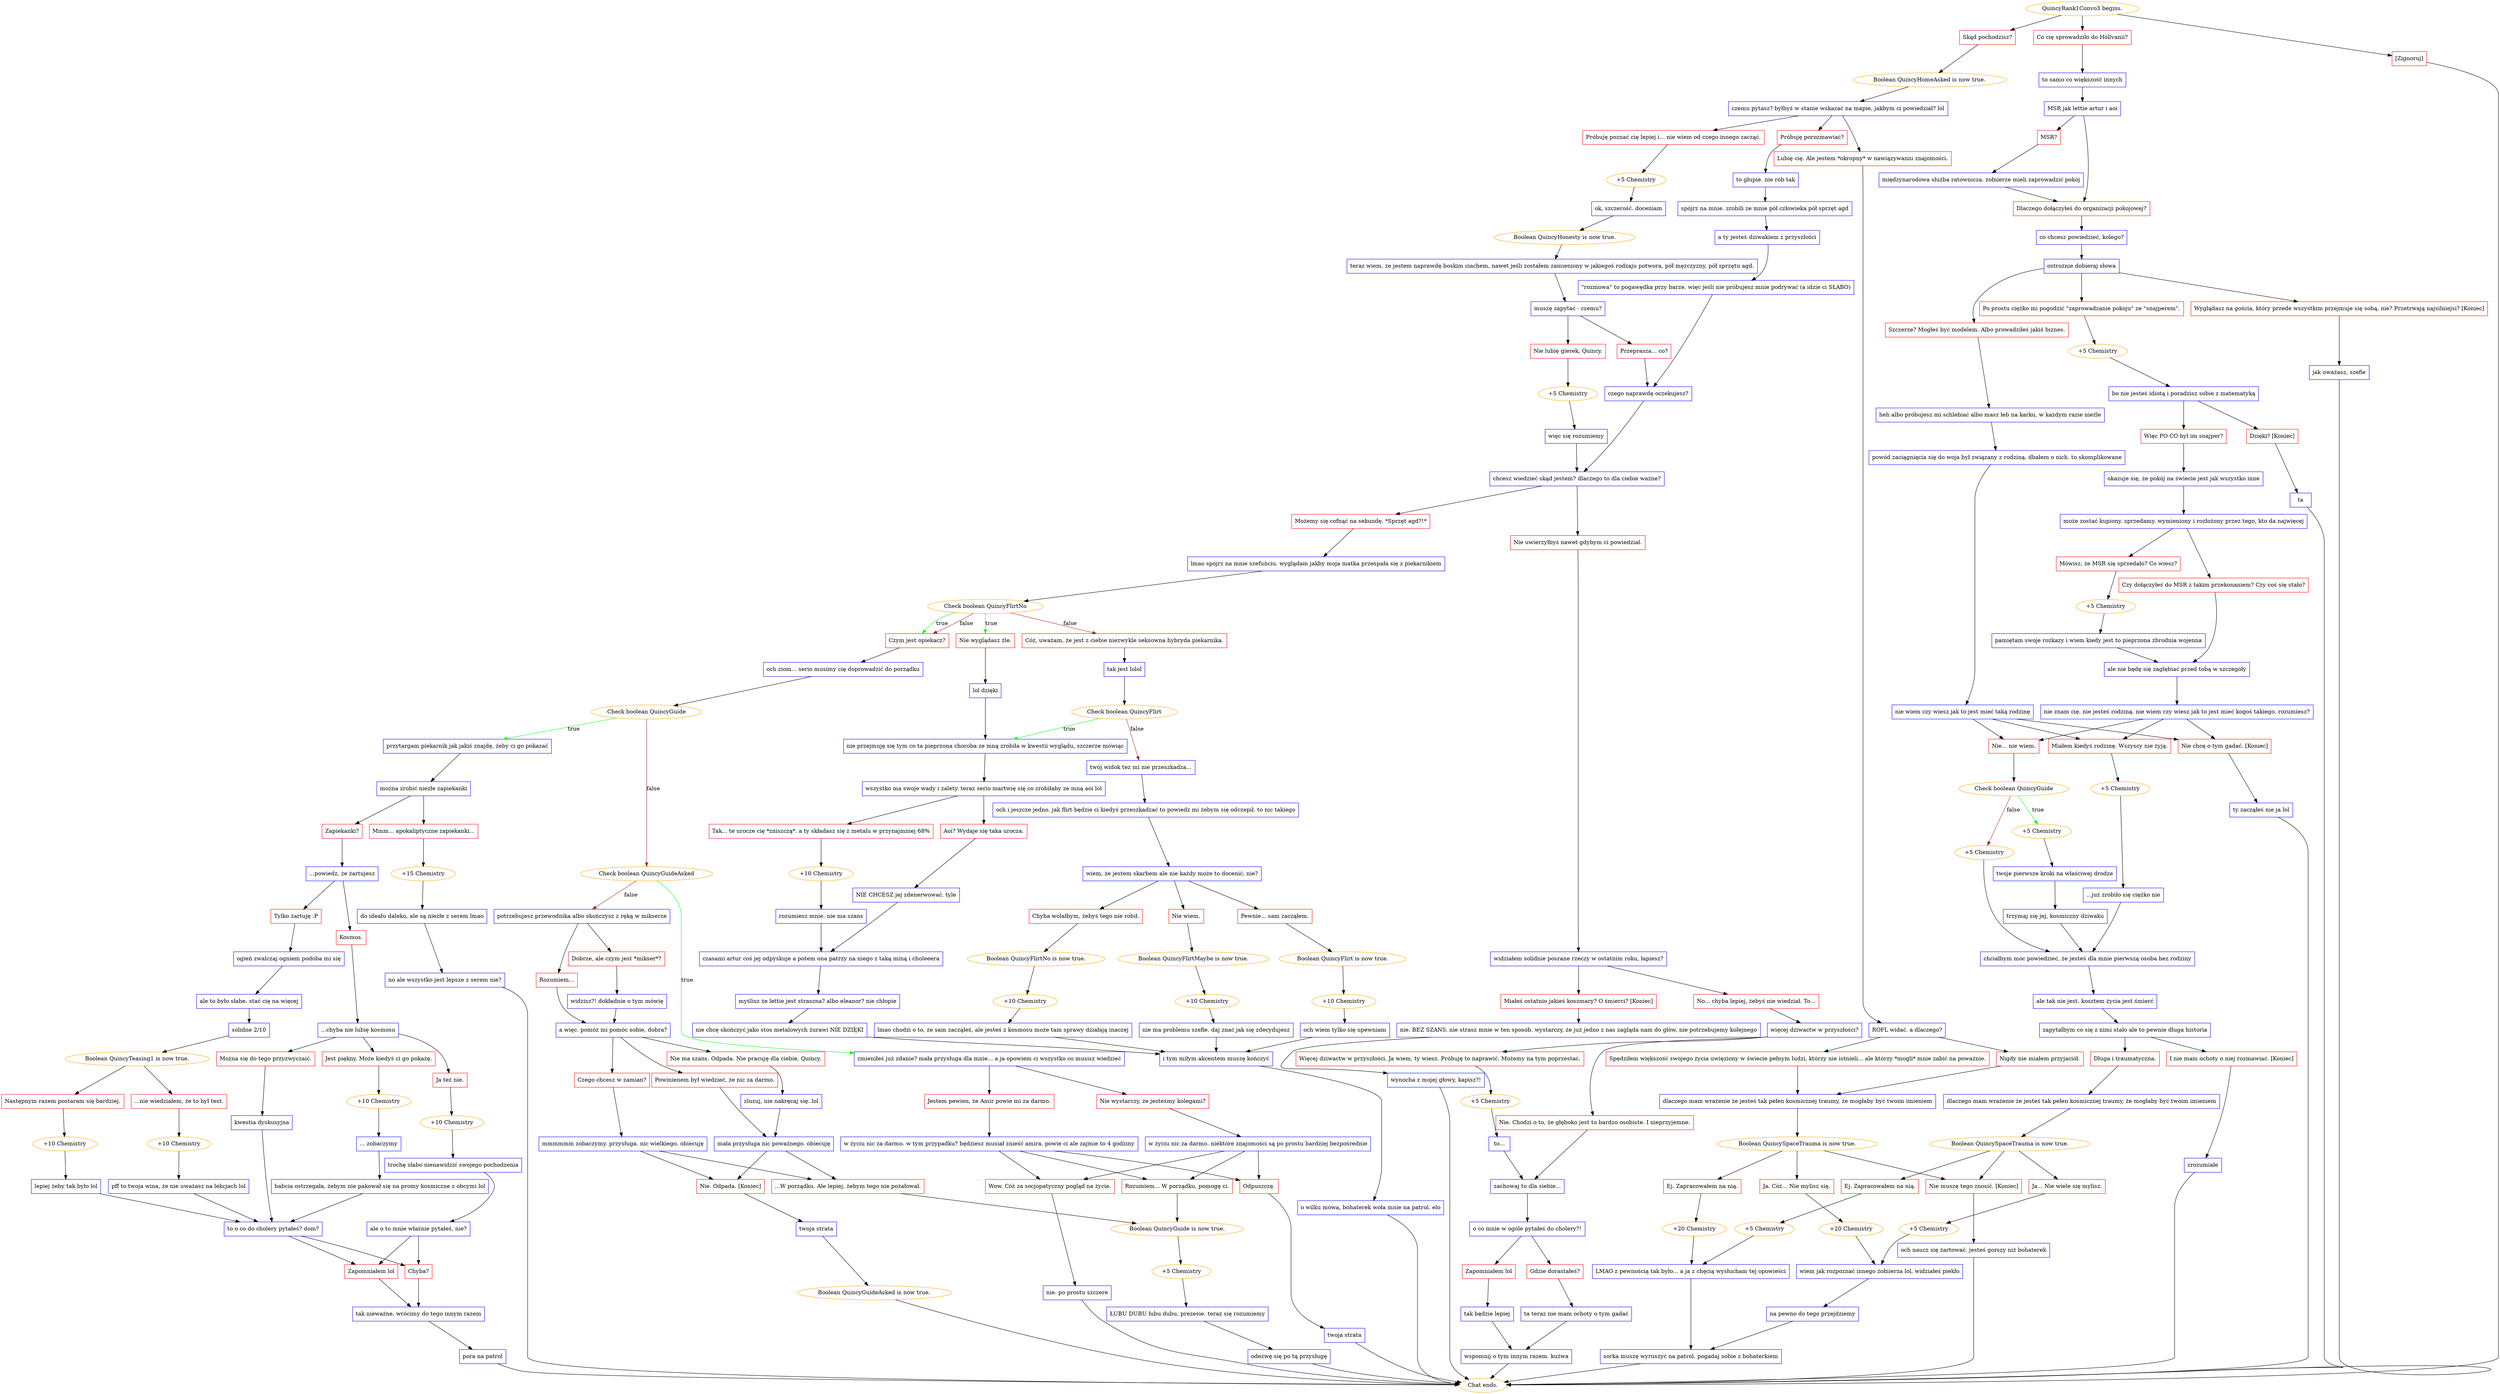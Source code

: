 digraph {
	"QuincyRank1Convo3 begins." [color=orange];
		"QuincyRank1Convo3 begins." -> j30684383;
		"QuincyRank1Convo3 begins." -> j3927376688;
		"QuincyRank1Convo3 begins." -> j3674632450;
	j30684383 [label="Skąd pochodzisz?",shape=box,color=red];
		j30684383 -> j2346442252;
	j3927376688 [label="Co cię sprowadziło do Höllvanii?",shape=box,color=red];
		j3927376688 -> j2406042563;
	j3674632450 [label="[Zignoruj]",shape=box,color=red];
		j3674632450 -> "Chat ends.";
	j2346442252 [label="Boolean QuincyHomeAsked is now true.",color=orange];
		j2346442252 -> j1621956346;
	j2406042563 [label="to samo co większość innych",shape=box,color=blue];
		j2406042563 -> j1927342764;
	"Chat ends." [color=orange];
	j1621956346 [label="czemu pytasz? byłbyś w stanie wskazać na mapie, jakbym ci powiedział? lol",shape=box,color=blue];
		j1621956346 -> j380246749;
		j1621956346 -> j3697730198;
		j1621956346 -> j2097057427;
	j1927342764 [label="MSR jak lettie artur i aoi",shape=box,color=blue];
		j1927342764 -> j1499102691;
		j1927342764 -> j3382964974;
	j380246749 [label="Próbuję porozmawiać?",shape=box,color=red];
		j380246749 -> j2690681008;
	j3697730198 [label="Próbuję poznać cię lepiej i... nie wiem od czego innego zacząć.",shape=box,color=red];
		j3697730198 -> j4270010120;
	j2097057427 [label="Lubię cię. Ale jestem *okropny* w nawiązywaniu znajomości.",shape=box,color=red];
		j2097057427 -> j1207096704;
	j1499102691 [label="Dlaczego dołączyłeś do organizacji pokojowej?",shape=box,color=red];
		j1499102691 -> j3977608990;
	j3382964974 [label="MSR?",shape=box,color=red];
		j3382964974 -> j3716865940;
	j2690681008 [label="to głupie. nie rób tak",shape=box,color=blue];
		j2690681008 -> j2331601973;
	j4270010120 [label="+5 Chemistry",color=orange];
		j4270010120 -> j475330688;
	j1207096704 [label="ROFL widać. a dlaczego?",shape=box,color=blue];
		j1207096704 -> j1906464896;
		j1207096704 -> j3281647212;
	j3977608990 [label="co chcesz powiedzieć, kolego?",shape=box,color=blue];
		j3977608990 -> j991089633;
	j3716865940 [label="międzynarodowa służba ratownicza. żołnierze mieli zaprowadzić pokój",shape=box,color=blue];
		j3716865940 -> j1499102691;
	j2331601973 [label="spójrz na mnie. zrobili ze mnie pół człowieka pół sprzęt agd",shape=box,color=blue];
		j2331601973 -> j2538372328;
	j475330688 [label="ok, szczerość. doceniam",shape=box,color=blue];
		j475330688 -> j2220887516;
	j1906464896 [label="Nigdy nie miałem przyjaciół.",shape=box,color=red];
		j1906464896 -> j893464166;
	j3281647212 [label="Spędziłem większość swojego życia uwięziony w świecie pełnym ludzi, którzy nie istnieli... ale którzy *mogli* mnie zabić na poważnie.",shape=box,color=red];
		j3281647212 -> j893464166;
	j991089633 [label="ostrożnie dobieraj słowa",shape=box,color=blue];
		j991089633 -> j2946128346;
		j991089633 -> j1789430746;
		j991089633 -> j1658433728;
	j2538372328 [label="a ty jesteś dziwakiem z przyszłości",shape=box,color=blue];
		j2538372328 -> j376168519;
	j2220887516 [label="Boolean QuincyHonesty is now true.",color=orange];
		j2220887516 -> j2673014988;
	j893464166 [label="dlaczego mam wrażenie że jesteś tak pełen kosmicznej traumy, że mogłaby być twoim imieniem",shape=box,color=blue];
		j893464166 -> j3679896852;
	j2946128346 [label="Szczerze? Mogłeś być modelem. Albo prowadziłeś jakiś biznes.",shape=box,color=red];
		j2946128346 -> j2757021143;
	j1789430746 [label="Po prostu ciężko mi pogodzić \"zaprowadzanie pokoju\" ze \"snajperem\".",shape=box,color=red];
		j1789430746 -> j1760260167;
	j1658433728 [label="Wyglądasz na gościa, który przede wszystkim przejmuje się sobą, nie? Przetrwają najsilniejsi? [Koniec]",shape=box,color=red];
		j1658433728 -> j3564065255;
	j376168519 [label="\"rozmowa\" to pogawędka przy barze. więc jeśli nie próbujesz mnie podrywać (a idzie ci SŁABO)",shape=box,color=blue];
		j376168519 -> j1386582945;
	j2673014988 [label="teraz wiem, że jestem naprawdę boskim ciachem, nawet jeśli zostałem zamieniony w jakiegoś rodzaju potwora, pół mężczyzny, pół sprzętu agd.",shape=box,color=blue];
		j2673014988 -> j270965749;
	j3679896852 [label="Boolean QuincySpaceTrauma is now true.",color=orange];
		j3679896852 -> j153894063;
		j3679896852 -> j2939537303;
		j3679896852 -> j2941586462;
	j2757021143 [label="heh albo próbujesz mi schlebiać albo masz łeb na karku, w każdym razie nieźle",shape=box,color=blue];
		j2757021143 -> j1100968127;
	j1760260167 [label="+5 Chemistry",color=orange];
		j1760260167 -> j1140261563;
	j3564065255 [label="jak uważasz, szefie",shape=box,color=blue];
		j3564065255 -> "Chat ends.";
	j1386582945 [label="czego naprawdę oczekujesz?",shape=box,color=blue];
		j1386582945 -> j2919135623;
	j270965749 [label="muszę zapytać - czemu?",shape=box,color=blue];
		j270965749 -> j397475257;
		j270965749 -> j3017692288;
	j153894063 [label="Ja. Cóż... Nie mylisz się.",shape=box,color=red];
		j153894063 -> j1991928477;
	j2939537303 [label="Ej. Zapracowałem na nią.",shape=box,color=red];
		j2939537303 -> j844073178;
	j2941586462 [label="Nie muszę tego znosić. [Koniec]",shape=box,color=red];
		j2941586462 -> j1898087371;
	j1100968127 [label="powód zaciągnięcia się do woja był związany z rodziną. dbałem o nich. to skomplikowane",shape=box,color=blue];
		j1100968127 -> j3120047390;
	j1140261563 [label="bo nie jesteś idiotą i poradzisz sobie z matematyką",shape=box,color=blue];
		j1140261563 -> j330742319;
		j1140261563 -> j1934730442;
	j2919135623 [label="chcesz wiedzieć skąd jestem? dlaczego to dla ciebie ważne?",shape=box,color=blue];
		j2919135623 -> j3191574026;
		j2919135623 -> j2276307315;
	j397475257 [label="Nie lubię gierek, Quincy.",shape=box,color=red];
		j397475257 -> j1218582918;
	j3017692288 [label="Przeprasza... co?",shape=box,color=red];
		j3017692288 -> j1386582945;
	j1991928477 [label="+20 Chemistry",color=orange];
		j1991928477 -> j2855377973;
	j844073178 [label="+20 Chemistry",color=orange];
		j844073178 -> j2363735917;
	j1898087371 [label="och naucz się żartować. jesteś gorszy niż bohaterek",shape=box,color=blue];
		j1898087371 -> "Chat ends.";
	j3120047390 [label="nie wiem czy wiesz jak to jest mieć taką rodzinę",shape=box,color=blue];
		j3120047390 -> j1374621544;
		j3120047390 -> j740213240;
		j3120047390 -> j1483792038;
	j330742319 [label="Więc PO CO był im snajper?",shape=box,color=red];
		j330742319 -> j3010981338;
	j1934730442 [label="Dzięki? [Koniec]",shape=box,color=red];
		j1934730442 -> j461590329;
	j3191574026 [label="Możemy się cofnąć na sekundę. *Sprzęt agd?!*",shape=box,color=red];
		j3191574026 -> j4043108453;
	j2276307315 [label="Nie uwierzyłbyś nawet gdybym ci powiedział.",shape=box,color=red];
		j2276307315 -> j2247004122;
	j1218582918 [label="+5 Chemistry",color=orange];
		j1218582918 -> j1885330903;
	j2855377973 [label="wiem jak rozpoznać innego żołnierza lol, widziałeś piekło",shape=box,color=blue];
		j2855377973 -> j3813553622;
	j2363735917 [label="LMAO z pewnością tak było... a ja z chęcią wysłucham tej opowieści",shape=box,color=blue];
		j2363735917 -> j307546193;
	j1374621544 [label="Nie chcę o tym gadać. [Koniec]",shape=box,color=red];
		j1374621544 -> j1936450768;
	j740213240 [label="Nie... nie wiem.",shape=box,color=red];
		j740213240 -> j3586363487;
	j1483792038 [label="Miałem kiedyś rodzinę. Wszyscy nie żyją.",shape=box,color=red];
		j1483792038 -> j4057248086;
	j3010981338 [label="okazuje się, że pokój na świecie jest jak wszystko inne",shape=box,color=blue];
		j3010981338 -> j1501741894;
	j461590329 [label="ta",shape=box,color=blue];
		j461590329 -> "Chat ends.";
	j4043108453 [label="lmao spójrz na mnie szefuńciu. wyglądam jakby moja matka przespała się z piekarnikiem",shape=box,color=blue];
		j4043108453 -> j3131963049;
	j2247004122 [label="widziałem solidnie posrane rzeczy w ostatnim roku, łapiesz?",shape=box,color=blue];
		j2247004122 -> j3814593928;
		j2247004122 -> j2636918919;
	j1885330903 [label="więc się rozumiemy",shape=box,color=blue];
		j1885330903 -> j2919135623;
	j3813553622 [label="na pewno do tego przejdziemy",shape=box,color=blue];
		j3813553622 -> j307546193;
	j307546193 [label="sorka muszę wyruszyć na patrol. pogadaj sobie z bohaterkiem",shape=box,color=blue];
		j307546193 -> "Chat ends.";
	j1936450768 [label="ty zacząłeś nie ja lol",shape=box,color=blue];
		j1936450768 -> "Chat ends.";
	j3586363487 [label="Check boolean QuincyGuide",color=orange];
		j3586363487 -> j1984094483 [label=true,color=green];
		j3586363487 -> j3426196256 [label=false,color=brown];
	j4057248086 [label="+5 Chemistry",color=orange];
		j4057248086 -> j379520577;
	j1501741894 [label="może zostać kupiony. sprzedamy. wymieniony i rozłożony przez tego, kto da najwięcej",shape=box,color=blue];
		j1501741894 -> j4106044514;
		j1501741894 -> j383394410;
	j3131963049 [label="Check boolean QuincyFlirtNo",color=orange];
		j3131963049 -> j688795203 [label=true,color=green];
		j3131963049 -> j4011221952 [label=true,color=green];
		j3131963049 -> j2059724394 [label=false,color=brown];
		j3131963049 -> j688795203 [label=false,color=brown];
	j3814593928 [label="Miałeś ostatnio jakieś koszmary? O śmierci? [Koniec]",shape=box,color=red];
		j3814593928 -> j3719492042;
	j2636918919 [label="No... chyba lepiej, żebyś nie wiedział. To...",shape=box,color=red];
		j2636918919 -> j1148523204;
	j1984094483 [label="+5 Chemistry",color=orange];
		j1984094483 -> j3191237145;
	j3426196256 [label="+5 Chemistry",color=orange];
		j3426196256 -> j2852925979;
	j379520577 [label="...już zrobiło się ciężko nie",shape=box,color=blue];
		j379520577 -> j2852925979;
	j4106044514 [label="Mówisz, że MSR się sprzedało? Co wiesz?",shape=box,color=red];
		j4106044514 -> j2510931271;
	j383394410 [label="Czy dołączyłeś do MSR z takim przekonaniem? Czy coś się stało?",shape=box,color=red];
		j383394410 -> j3961281253;
	j688795203 [label="Czym jest opiekacz?",shape=box,color=red];
		j688795203 -> j2880367425;
	j4011221952 [label="Nie wyglądasz źle.",shape=box,color=red];
		j4011221952 -> j3494942269;
	j2059724394 [label="Cóż, uważam, że jest z ciebie niezwykle seksowna hybryda piekarnika.",shape=box,color=red];
		j2059724394 -> j3596709724;
	j3719492042 [label="nie. BEZ SZANS. nie strasz mnie w ten sposób. wystarczy, że już jedno z nas zagląda nam do głów, nie potrzebujemy kolejnego",shape=box,color=blue];
		j3719492042 -> j1151900332;
	j1148523204 [label="więcej dziwactw w przyszłości?",shape=box,color=blue];
		j1148523204 -> j3541294477;
		j1148523204 -> j1555644530;
	j3191237145 [label="twoje pierwsze kroki na właściwej drodze",shape=box,color=blue];
		j3191237145 -> j1489088665;
	j2852925979 [label="chciałbym móc powiedzieć, że jesteś dla mnie pierwszą osoba bez rodziny",shape=box,color=blue];
		j2852925979 -> j2467864949;
	j2510931271 [label="+5 Chemistry",color=orange];
		j2510931271 -> j2721256815;
	j3961281253 [label="ale nie będę się zagłębiać przed tobą w szczegóły",shape=box,color=blue];
		j3961281253 -> j358871953;
	j2880367425 [label="och ziom... serio musimy cię doprowadzić do porządku",shape=box,color=blue];
		j2880367425 -> j4014483949;
	j3494942269 [label="lol dzięki",shape=box,color=blue];
		j3494942269 -> j157381919;
	j3596709724 [label="tak jest lolol",shape=box,color=blue];
		j3596709724 -> j1762568003;
	j1151900332 [label="wynocha z mojej głowy, kapisz?!",shape=box,color=blue];
		j1151900332 -> "Chat ends.";
	j3541294477 [label="Nie. Chodzi o to, że głęboko jest to bardzo osobiste. I nieprzyjemne.",shape=box,color=red];
		j3541294477 -> j1885188938;
	j1555644530 [label="Więcej dziwactw w przyszłości. Ja wiem, ty wiesz. Próbuję to naprawić. Możemy na tym poprzestać.",shape=box,color=red];
		j1555644530 -> j2056194425;
	j1489088665 [label="trzymaj się jej, kosmiczny dziwaku",shape=box,color=blue];
		j1489088665 -> j2852925979;
	j2467864949 [label="ale tak nie jest. kosztem życia jest śmierć",shape=box,color=blue];
		j2467864949 -> j2189687618;
	j2721256815 [label="pamiętam swoje rozkazy i wiem kiedy jest to pieprzona zbrodnia wojenna",shape=box,color=blue];
		j2721256815 -> j3961281253;
	j358871953 [label="nie znam cię. nie jesteś rodziną. nie wiem czy wiesz jak to jest mieć kogoś takiego, rozumiesz?",shape=box,color=blue];
		j358871953 -> j1374621544;
		j358871953 -> j740213240;
		j358871953 -> j1483792038;
	j4014483949 [label="Check boolean QuincyGuide",color=orange];
		j4014483949 -> j4185572946 [label=true,color=green];
		j4014483949 -> j1031253303 [label=false,color=brown];
	j157381919 [label="nie przejmuję się tym co ta pieprzona choroba ze mną zrobiła w kwestii wyglądu, szczerze mówiąc",shape=box,color=blue];
		j157381919 -> j298767817;
	j1762568003 [label="Check boolean QuincyFlirt",color=orange];
		j1762568003 -> j157381919 [label=true,color=green];
		j1762568003 -> j2833902737 [label=false,color=brown];
	j1885188938 [label="zachowaj to dla siebie...",shape=box,color=blue];
		j1885188938 -> j2167189052;
	j2056194425 [label="+5 Chemistry",color=orange];
		j2056194425 -> j637620251;
	j2189687618 [label="zapytałbym co się z nimi stało ale to pewnie długa historia",shape=box,color=blue];
		j2189687618 -> j598760869;
		j2189687618 -> j640630174;
	j4185572946 [label="przytargam piekarnik jak jakiś znajdę, żeby ci go pokazać",shape=box,color=blue];
		j4185572946 -> j1123736416;
	j1031253303 [label="Check boolean QuincyGuideAsked",color=orange];
		j1031253303 -> j1224749033 [label=true,color=green];
		j1031253303 -> j1261277211 [label=false,color=brown];
	j298767817 [label="wszystko ma swoje wady i zalety. teraz serio martwię się co zrobiłaby ze mną aoi lol",shape=box,color=blue];
		j298767817 -> j2538332905;
		j298767817 -> j1274401358;
	j2833902737 [label="twój widok tez mi nie przeszkadza...",shape=box,color=blue];
		j2833902737 -> j341292834;
	j2167189052 [label="o co mnie w ogóle pytałeś do cholery?!",shape=box,color=blue];
		j2167189052 -> j1708190428;
		j2167189052 -> j2260170323;
	j637620251 [label="to...",shape=box,color=blue];
		j637620251 -> j1885188938;
	j598760869 [label="Długa i traumatyczna.",shape=box,color=red];
		j598760869 -> j3656251069;
	j640630174 [label="I nie mam ochoty o niej rozmawiać. [Koniec]",shape=box,color=red];
		j640630174 -> j1131096833;
	j1123736416 [label="można zrobić niezłe zapiekanki",shape=box,color=blue];
		j1123736416 -> j2262852058;
		j1123736416 -> j2055242800;
	j1224749033 [label="zmieniłeś już zdanie? mała przysługa dla mnie... a ja opowiem ci wszystko co musisz wiedzieć",shape=box,color=blue];
		j1224749033 -> j1593303966;
		j1224749033 -> j3748022833;
	j1261277211 [label="potrzebujesz przewodnika albo skończysz z ręką w mikserze",shape=box,color=blue];
		j1261277211 -> j483811752;
		j1261277211 -> j1262757101;
	j2538332905 [label="Aoi? Wydaje się taka urocza.",shape=box,color=red];
		j2538332905 -> j1095502421;
	j1274401358 [label="Tak... te urocze cię *zniszczą*. a ty składasz się z metalu w przynajmniej 68%",shape=box,color=red];
		j1274401358 -> j1535050732;
	j341292834 [label="och i jeszcze jedno. jak flirt będzie ci kiedyś przeszkadzać to powiedz mi żebym się odczepił. to nic takiego",shape=box,color=blue];
		j341292834 -> j3742096052;
	j1708190428 [label="Gdzie dorastałeś?",shape=box,color=red];
		j1708190428 -> j2718721587;
	j2260170323 [label="Zapomniałem lol",shape=box,color=red];
		j2260170323 -> j1632027933;
	j3656251069 [label="dlaczego mam wrażenie że jesteś tak pełen kosmicznej traumy, że mogłaby być twoim imieniem",shape=box,color=blue];
		j3656251069 -> j2966422384;
	j1131096833 [label="zrozumiałe",shape=box,color=blue];
		j1131096833 -> "Chat ends.";
	j2262852058 [label="Mmm... apokaliptyczne zapiekanki...",shape=box,color=red];
		j2262852058 -> j1686828894;
	j2055242800 [label="Zapiekanki?",shape=box,color=red];
		j2055242800 -> j1938032903;
	j1593303966 [label="Jestem pewien, że Amir powie mi za darmo.",shape=box,color=red];
		j1593303966 -> j1234447561;
	j3748022833 [label="Nie wystarczy, że jesteśmy kolegami?",shape=box,color=red];
		j3748022833 -> j1259901759;
	j483811752 [label="Dobrze, ale czym jest *mikser*?",shape=box,color=red];
		j483811752 -> j376170493;
	j1262757101 [label="Rozumiem...",shape=box,color=red];
		j1262757101 -> j1580705526;
	j1095502421 [label="NIE CHCESZ jej zdenerwować. tyle",shape=box,color=blue];
		j1095502421 -> j3064144045;
	j1535050732 [label="+10 Chemistry",color=orange];
		j1535050732 -> j4275868366;
	j3742096052 [label="wiem, że jestem skarbem ale nie każdy może to docenić, nie?",shape=box,color=blue];
		j3742096052 -> j1132932063;
		j3742096052 -> j1308385424;
		j3742096052 -> j2635357381;
	j2718721587 [label="ta teraz nie mam ochoty o tym gadać",shape=box,color=blue];
		j2718721587 -> j3703696637;
	j1632027933 [label="tak będzie lepiej",shape=box,color=blue];
		j1632027933 -> j3703696637;
	j2966422384 [label="Boolean QuincySpaceTrauma is now true.",color=orange];
		j2966422384 -> j1393965398;
		j2966422384 -> j389213514;
		j2966422384 -> j2941586462;
	j1686828894 [label="+15 Chemistry",color=orange];
		j1686828894 -> j2313011621;
	j1938032903 [label="...powiedz, że żartujesz",shape=box,color=blue];
		j1938032903 -> j518524197;
		j1938032903 -> j969279580;
	j1234447561 [label="w życiu nic za darmo. w tym przypadku? będziesz musiał znieść amira. powie ci ale zajmie to 4 godziny",shape=box,color=blue];
		j1234447561 -> j2775704911;
		j1234447561 -> j1534515282;
		j1234447561 -> j3187212134;
	j1259901759 [label="w życiu nic za darmo. niektóre znajomości są po prostu bardziej bezpośrednie",shape=box,color=blue];
		j1259901759 -> j2775704911;
		j1259901759 -> j1534515282;
		j1259901759 -> j3187212134;
	j376170493 [label="widzisz?! dokładnie o tym mówię",shape=box,color=blue];
		j376170493 -> j1580705526;
	j1580705526 [label="a więc. pomóż mi pomóc sobie, dobra?",shape=box,color=blue];
		j1580705526 -> j777387387;
		j1580705526 -> j3236211629;
		j1580705526 -> j4189629198;
	j3064144045 [label="czasami artur coś jej odpyskuje a potem ona patrzy na niego z taką miną i choleeera",shape=box,color=blue];
		j3064144045 -> j3408791859;
	j4275868366 [label="rozumiesz mnie. nie ma szans",shape=box,color=blue];
		j4275868366 -> j3064144045;
	j1132932063 [label="Nie wiem.",shape=box,color=red];
		j1132932063 -> j98084726;
	j1308385424 [label="Pewnie... sam zacząłem.",shape=box,color=red];
		j1308385424 -> j453690214;
	j2635357381 [label="Chyba wolałbym, żebyś tego nie robił.",shape=box,color=red];
		j2635357381 -> j619125214;
	j3703696637 [label="wspomnij o tym innym razem. kuźwa",shape=box,color=blue];
		j3703696637 -> "Chat ends.";
	j1393965398 [label="Ja... Nie wiele się mylisz.",shape=box,color=red];
		j1393965398 -> j3697096337;
	j389213514 [label="Ej. Zapracowałem na nią.",shape=box,color=red];
		j389213514 -> j76141023;
	j2313011621 [label="do ideału daleko, ale są niezłe z serem lmao",shape=box,color=blue];
		j2313011621 -> j3772227821;
	j518524197 [label="Tylko żartuję :P",shape=box,color=red];
		j518524197 -> j2638917078;
	j969279580 [label="Kosmos.",shape=box,color=red];
		j969279580 -> j1976243368;
	j2775704911 [label="Rozumiem... W porządku, pomogę ci.",shape=box,color=red];
		j2775704911 -> j1124449263;
	j1534515282 [label="Wow. Cóż za socjopatyczny pogląd na życie.",shape=box,color=red];
		j1534515282 -> j3914075793;
	j3187212134 [label="Odpuszczę.",shape=box,color=red];
		j3187212134 -> j7029343;
	j777387387 [label="Czego chcesz w zamian?",shape=box,color=red];
		j777387387 -> j897881018;
	j3236211629 [label="Powinienem był wiedzieć, że nic za darmo.",shape=box,color=red];
		j3236211629 -> j2220278632;
	j4189629198 [label="Nie ma szans. Odpada. Nie pracuję dla ciebie, Quincy.",shape=box,color=red];
		j4189629198 -> j3744537368;
	j3408791859 [label="myślisz że lettie jest straszna? albo eleanor? nie chłopie",shape=box,color=blue];
		j3408791859 -> j3653694078;
	j98084726 [label="Boolean QuincyFlirtMaybe is now true.",color=orange];
		j98084726 -> j1366256701;
	j453690214 [label="Boolean QuincyFlirt is now true.",color=orange];
		j453690214 -> j364719316;
	j619125214 [label="Boolean QuincyFlirtNo is now true.",color=orange];
		j619125214 -> j3177165946;
	j3697096337 [label="+5 Chemistry",color=orange];
		j3697096337 -> j2855377973;
	j76141023 [label="+5 Chemistry",color=orange];
		j76141023 -> j2363735917;
	j3772227821 [label="no ale wszystko jest lepsze z serem nie?",shape=box,color=blue];
		j3772227821 -> "Chat ends.";
	j2638917078 [label="ogień zwalczaj ogniem podoba mi się",shape=box,color=blue];
		j2638917078 -> j2098579538;
	j1976243368 [label="...chyba nie lubię kosmosu",shape=box,color=blue];
		j1976243368 -> j3416546166;
		j1976243368 -> j2580370072;
		j1976243368 -> j4201372653;
	j1124449263 [label="Boolean QuincyGuide is now true.",color=orange];
		j1124449263 -> j2670257576;
	j3914075793 [label="nie. po prostu szczere",shape=box,color=blue];
		j3914075793 -> "Chat ends.";
	j7029343 [label="twoja strata",shape=box,color=blue];
		j7029343 -> "Chat ends.";
	j897881018 [label="mmmmmm zobaczymy. przysługa. nic wielkiego. obiecuję",shape=box,color=blue];
		j897881018 -> j3630750459;
		j897881018 -> j1325494874;
	j2220278632 [label="mała przysługa nic poważnego. obiecuję",shape=box,color=blue];
		j2220278632 -> j3630750459;
		j2220278632 -> j1325494874;
	j3744537368 [label="zluzuj, nie nakręcaj się. lol",shape=box,color=blue];
		j3744537368 -> j2220278632;
	j3653694078 [label="nie chcę skończyć jako stos metalowych żurawi NIE DZIĘKI",shape=box,color=blue];
		j3653694078 -> j4286668811;
	j1366256701 [label="+10 Chemistry",color=orange];
		j1366256701 -> j1937921259;
	j364719316 [label="+10 Chemistry",color=orange];
		j364719316 -> j3108493551;
	j3177165946 [label="+10 Chemistry",color=orange];
		j3177165946 -> j2409050948;
	j2098579538 [label="ale to było słabe. stać cię na więcej",shape=box,color=blue];
		j2098579538 -> j2986590041;
	j3416546166 [label="Ja też nie.",shape=box,color=red];
		j3416546166 -> j1659315737;
	j2580370072 [label="Można się do tego przyzwyczaić.",shape=box,color=red];
		j2580370072 -> j1738726564;
	j4201372653 [label="Jest piękny. Może kiedyś ci go pokażę.",shape=box,color=red];
		j4201372653 -> j819753368;
	j2670257576 [label="+5 Chemistry",color=orange];
		j2670257576 -> j341797322;
	j3630750459 [label="...W porządku. Ale lepiej, żebym tego nie pożałował.",shape=box,color=red];
		j3630750459 -> j1124449263;
	j1325494874 [label="Nie. Odpada. [Koniec]",shape=box,color=red];
		j1325494874 -> j343131461;
	j4286668811 [label="i tym miłym akcentem muszę kończyć",shape=box,color=blue];
		j4286668811 -> j4195466285;
	j1937921259 [label="nie ma problemu szefie. daj znać jak się zdecydujesz",shape=box,color=blue];
		j1937921259 -> j4286668811;
	j3108493551 [label="och wiem tylko się upewniam",shape=box,color=blue];
		j3108493551 -> j4286668811;
	j2409050948 [label="lmao chodzi o to, że sam zacząłeś, ale jesteś z kosmosu może tam sprawy działają inaczej",shape=box,color=blue];
		j2409050948 -> j4286668811;
	j2986590041 [label="solidne 2/10",shape=box,color=blue];
		j2986590041 -> j3740468514;
	j1659315737 [label="+10 Chemistry",color=orange];
		j1659315737 -> j2259731791;
	j1738726564 [label="kwestia dyskusyjna",shape=box,color=blue];
		j1738726564 -> j840277935;
	j819753368 [label="+10 Chemistry",color=orange];
		j819753368 -> j920549650;
	j341797322 [label="ŁUBU DUBU łubu dubu, prezesie. teraz się rozumiemy",shape=box,color=blue];
		j341797322 -> j3001703312;
	j343131461 [label="twoja strata",shape=box,color=blue];
		j343131461 -> j4247241603;
	j4195466285 [label="o wilku mowa, bohaterek woła mnie na patrol. elo",shape=box,color=blue];
		j4195466285 -> "Chat ends.";
	j3740468514 [label="Boolean QuincyTeasing1 is now true.",color=orange];
		j3740468514 -> j2433373807;
		j3740468514 -> j3593024031;
	j2259731791 [label="trochę słabo nienawidzić swojego pochodzenia",shape=box,color=blue];
		j2259731791 -> j3479623556;
	j840277935 [label="to o co do cholery pytałeś? dom?",shape=box,color=blue];
		j840277935 -> j2839886151;
		j840277935 -> j892028643;
	j920549650 [label="... zobaczymy",shape=box,color=blue];
		j920549650 -> j147274498;
	j3001703312 [label="odezwę się po tą przysługę",shape=box,color=blue];
		j3001703312 -> "Chat ends.";
	j4247241603 [label="Boolean QuincyGuideAsked is now true.",color=orange];
		j4247241603 -> "Chat ends.";
	j2433373807 [label="Następnym razem postaram się bardziej.",shape=box,color=red];
		j2433373807 -> j1099754445;
	j3593024031 [label="...nie wiedziałem, że to był test.",shape=box,color=red];
		j3593024031 -> j2469357402;
	j3479623556 [label="ale o to mnie właśnie pytałeś, nie?",shape=box,color=blue];
		j3479623556 -> j2839886151;
		j3479623556 -> j892028643;
	j2839886151 [label="Chyba?",shape=box,color=red];
		j2839886151 -> j310806872;
	j892028643 [label="Zapomniałem lol",shape=box,color=red];
		j892028643 -> j310806872;
	j147274498 [label="babcia ostrzegała, żebym nie pakował się na promy kosmiczne z obcymi lol",shape=box,color=blue];
		j147274498 -> j840277935;
	j1099754445 [label="+10 Chemistry",color=orange];
		j1099754445 -> j811763939;
	j2469357402 [label="+10 Chemistry",color=orange];
		j2469357402 -> j2997864797;
	j310806872 [label="tak nieważne, wrócimy do tego innym razem",shape=box,color=blue];
		j310806872 -> j1840523201;
	j811763939 [label="lepiej żeby tak było lol",shape=box,color=blue];
		j811763939 -> j840277935;
	j2997864797 [label="pff to twoja wina, że nie uważasz na lekcjach lol",shape=box,color=blue];
		j2997864797 -> j840277935;
	j1840523201 [label="pora na patrol",shape=box,color=blue];
		j1840523201 -> "Chat ends.";
}